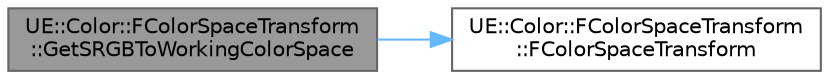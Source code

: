 digraph "UE::Color::FColorSpaceTransform::GetSRGBToWorkingColorSpace"
{
 // INTERACTIVE_SVG=YES
 // LATEX_PDF_SIZE
  bgcolor="transparent";
  edge [fontname=Helvetica,fontsize=10,labelfontname=Helvetica,labelfontsize=10];
  node [fontname=Helvetica,fontsize=10,shape=box,height=0.2,width=0.4];
  rankdir="LR";
  Node1 [id="Node000001",label="UE::Color::FColorSpaceTransform\l::GetSRGBToWorkingColorSpace",height=0.2,width=0.4,color="gray40", fillcolor="grey60", style="filled", fontcolor="black",tooltip="Convenience function to get a (statically cached) conversion from sRGB/Rec709 to the working color sp..."];
  Node1 -> Node2 [id="edge1_Node000001_Node000002",color="steelblue1",style="solid",tooltip=" "];
  Node2 [id="Node000002",label="UE::Color::FColorSpaceTransform\l::FColorSpaceTransform",height=0.2,width=0.4,color="grey40", fillcolor="white", style="filled",URL="$df/d62/structUE_1_1Color_1_1FColorSpaceTransform.html#ac1666584ac95a560e7db23095796a426",tooltip="Constructor: create a color space transformation matrix from a source to a target color space using t..."];
}

